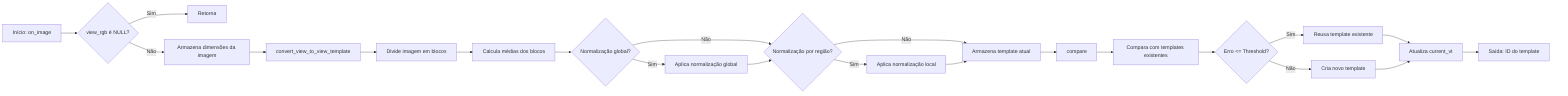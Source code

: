 flowchart LR
    A[Início: on_image] --> B{view_rgb é NULL?}
    B -->|Sim| C[Retorna]
    B -->|Não| D[Armazena dimensões da imagem]
    D --> E[convert_view_to_view_template]
    E --> F[Divide imagem em blocos]
    F --> G[Calcula médias dos blocos]
    G --> H{Normalização global?}
    H -->|Sim| I[Aplica normalização global]
    H -->|Não| J{Normalização por região?}
    I --> J
    J -->|Sim| K[Aplica normalização local]
    J -->|Não| L[Armazena template atual]
    K --> L
    L --> M[compare]
    M --> N[Compara com templates existentes]
    N --> O{Erro <= Threshold?}
    O -->|Sim| P[Reusa template existente]
    O -->|Não| Q[Cria novo template]
    P --> R[Atualiza current_vt]
    Q --> R
    R --> S[Saída: ID do template]